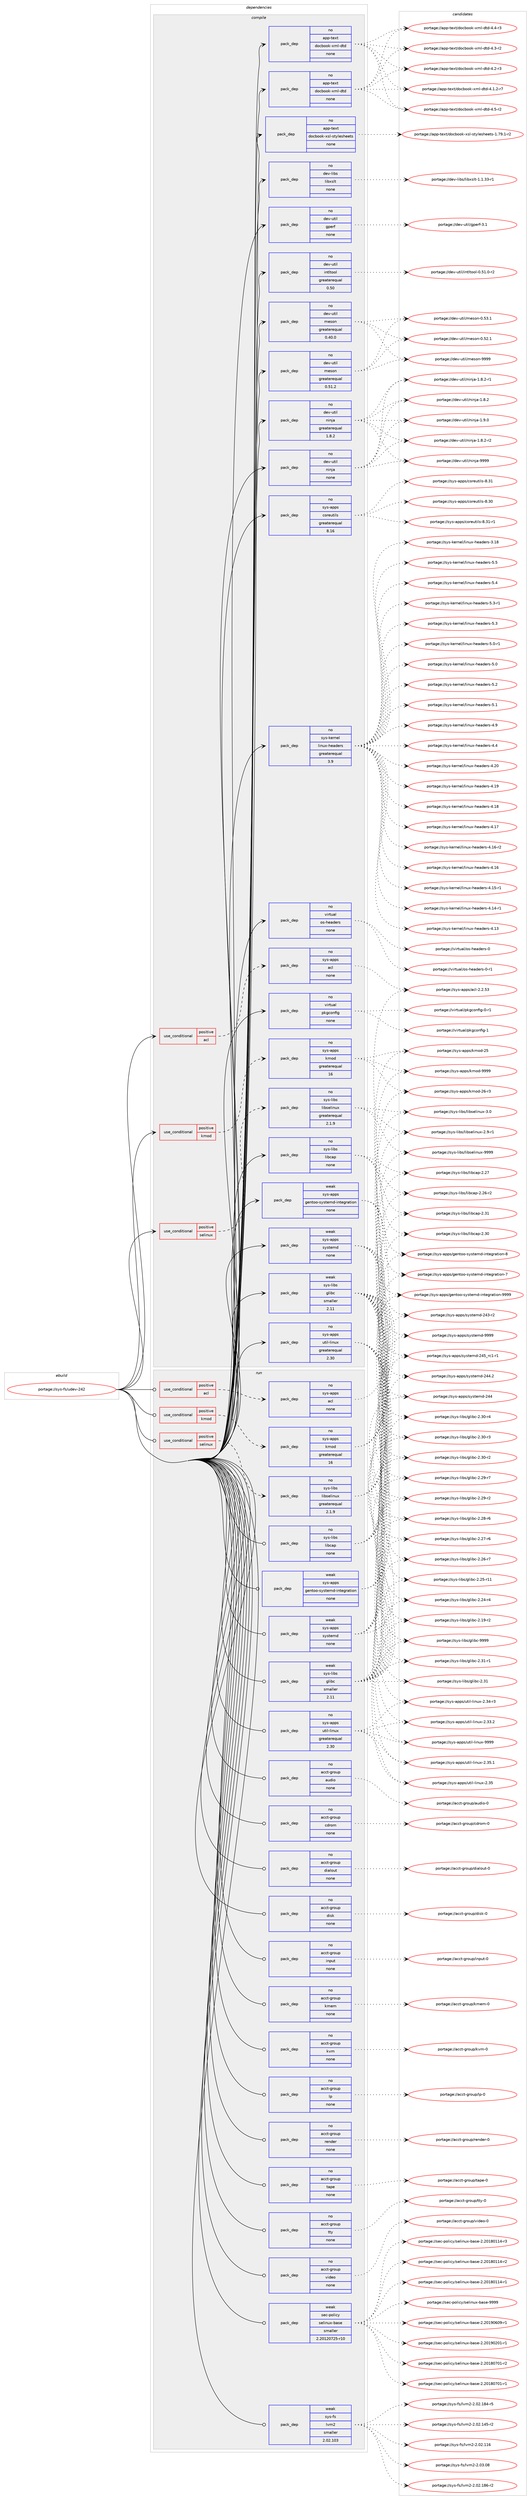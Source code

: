 digraph prolog {

# *************
# Graph options
# *************

newrank=true;
concentrate=true;
compound=true;
graph [rankdir=LR,fontname=Helvetica,fontsize=10,ranksep=1.5];#, ranksep=2.5, nodesep=0.2];
edge  [arrowhead=vee];
node  [fontname=Helvetica,fontsize=10];

# **********
# The ebuild
# **********

subgraph cluster_leftcol {
color=gray;
rank=same;
label=<<i>ebuild</i>>;
id [label="portage://sys-fs/udev-242", color=red, width=4, href="../sys-fs/udev-242.svg"];
}

# ****************
# The dependencies
# ****************

subgraph cluster_midcol {
color=gray;
label=<<i>dependencies</i>>;
subgraph cluster_compile {
fillcolor="#eeeeee";
style=filled;
label=<<i>compile</i>>;
subgraph cond8961 {
dependency46351 [label=<<TABLE BORDER="0" CELLBORDER="1" CELLSPACING="0" CELLPADDING="4"><TR><TD ROWSPAN="3" CELLPADDING="10">use_conditional</TD></TR><TR><TD>positive</TD></TR><TR><TD>acl</TD></TR></TABLE>>, shape=none, color=red];
subgraph pack36367 {
dependency46352 [label=<<TABLE BORDER="0" CELLBORDER="1" CELLSPACING="0" CELLPADDING="4" WIDTH="220"><TR><TD ROWSPAN="6" CELLPADDING="30">pack_dep</TD></TR><TR><TD WIDTH="110">no</TD></TR><TR><TD>sys-apps</TD></TR><TR><TD>acl</TD></TR><TR><TD>none</TD></TR><TR><TD></TD></TR></TABLE>>, shape=none, color=blue];
}
dependency46351:e -> dependency46352:w [weight=20,style="dashed",arrowhead="vee"];
}
id:e -> dependency46351:w [weight=20,style="solid",arrowhead="vee"];
subgraph cond8962 {
dependency46353 [label=<<TABLE BORDER="0" CELLBORDER="1" CELLSPACING="0" CELLPADDING="4"><TR><TD ROWSPAN="3" CELLPADDING="10">use_conditional</TD></TR><TR><TD>positive</TD></TR><TR><TD>kmod</TD></TR></TABLE>>, shape=none, color=red];
subgraph pack36368 {
dependency46354 [label=<<TABLE BORDER="0" CELLBORDER="1" CELLSPACING="0" CELLPADDING="4" WIDTH="220"><TR><TD ROWSPAN="6" CELLPADDING="30">pack_dep</TD></TR><TR><TD WIDTH="110">no</TD></TR><TR><TD>sys-apps</TD></TR><TR><TD>kmod</TD></TR><TR><TD>greaterequal</TD></TR><TR><TD>16</TD></TR></TABLE>>, shape=none, color=blue];
}
dependency46353:e -> dependency46354:w [weight=20,style="dashed",arrowhead="vee"];
}
id:e -> dependency46353:w [weight=20,style="solid",arrowhead="vee"];
subgraph cond8963 {
dependency46355 [label=<<TABLE BORDER="0" CELLBORDER="1" CELLSPACING="0" CELLPADDING="4"><TR><TD ROWSPAN="3" CELLPADDING="10">use_conditional</TD></TR><TR><TD>positive</TD></TR><TR><TD>selinux</TD></TR></TABLE>>, shape=none, color=red];
subgraph pack36369 {
dependency46356 [label=<<TABLE BORDER="0" CELLBORDER="1" CELLSPACING="0" CELLPADDING="4" WIDTH="220"><TR><TD ROWSPAN="6" CELLPADDING="30">pack_dep</TD></TR><TR><TD WIDTH="110">no</TD></TR><TR><TD>sys-libs</TD></TR><TR><TD>libselinux</TD></TR><TR><TD>greaterequal</TD></TR><TR><TD>2.1.9</TD></TR></TABLE>>, shape=none, color=blue];
}
dependency46355:e -> dependency46356:w [weight=20,style="dashed",arrowhead="vee"];
}
id:e -> dependency46355:w [weight=20,style="solid",arrowhead="vee"];
subgraph pack36370 {
dependency46357 [label=<<TABLE BORDER="0" CELLBORDER="1" CELLSPACING="0" CELLPADDING="4" WIDTH="220"><TR><TD ROWSPAN="6" CELLPADDING="30">pack_dep</TD></TR><TR><TD WIDTH="110">no</TD></TR><TR><TD>app-text</TD></TR><TR><TD>docbook-xml-dtd</TD></TR><TR><TD>none</TD></TR><TR><TD></TD></TR></TABLE>>, shape=none, color=blue];
}
id:e -> dependency46357:w [weight=20,style="solid",arrowhead="vee"];
subgraph pack36371 {
dependency46358 [label=<<TABLE BORDER="0" CELLBORDER="1" CELLSPACING="0" CELLPADDING="4" WIDTH="220"><TR><TD ROWSPAN="6" CELLPADDING="30">pack_dep</TD></TR><TR><TD WIDTH="110">no</TD></TR><TR><TD>app-text</TD></TR><TR><TD>docbook-xml-dtd</TD></TR><TR><TD>none</TD></TR><TR><TD></TD></TR></TABLE>>, shape=none, color=blue];
}
id:e -> dependency46358:w [weight=20,style="solid",arrowhead="vee"];
subgraph pack36372 {
dependency46359 [label=<<TABLE BORDER="0" CELLBORDER="1" CELLSPACING="0" CELLPADDING="4" WIDTH="220"><TR><TD ROWSPAN="6" CELLPADDING="30">pack_dep</TD></TR><TR><TD WIDTH="110">no</TD></TR><TR><TD>app-text</TD></TR><TR><TD>docbook-xsl-stylesheets</TD></TR><TR><TD>none</TD></TR><TR><TD></TD></TR></TABLE>>, shape=none, color=blue];
}
id:e -> dependency46359:w [weight=20,style="solid",arrowhead="vee"];
subgraph pack36373 {
dependency46360 [label=<<TABLE BORDER="0" CELLBORDER="1" CELLSPACING="0" CELLPADDING="4" WIDTH="220"><TR><TD ROWSPAN="6" CELLPADDING="30">pack_dep</TD></TR><TR><TD WIDTH="110">no</TD></TR><TR><TD>dev-libs</TD></TR><TR><TD>libxslt</TD></TR><TR><TD>none</TD></TR><TR><TD></TD></TR></TABLE>>, shape=none, color=blue];
}
id:e -> dependency46360:w [weight=20,style="solid",arrowhead="vee"];
subgraph pack36374 {
dependency46361 [label=<<TABLE BORDER="0" CELLBORDER="1" CELLSPACING="0" CELLPADDING="4" WIDTH="220"><TR><TD ROWSPAN="6" CELLPADDING="30">pack_dep</TD></TR><TR><TD WIDTH="110">no</TD></TR><TR><TD>dev-util</TD></TR><TR><TD>gperf</TD></TR><TR><TD>none</TD></TR><TR><TD></TD></TR></TABLE>>, shape=none, color=blue];
}
id:e -> dependency46361:w [weight=20,style="solid",arrowhead="vee"];
subgraph pack36375 {
dependency46362 [label=<<TABLE BORDER="0" CELLBORDER="1" CELLSPACING="0" CELLPADDING="4" WIDTH="220"><TR><TD ROWSPAN="6" CELLPADDING="30">pack_dep</TD></TR><TR><TD WIDTH="110">no</TD></TR><TR><TD>dev-util</TD></TR><TR><TD>intltool</TD></TR><TR><TD>greaterequal</TD></TR><TR><TD>0.50</TD></TR></TABLE>>, shape=none, color=blue];
}
id:e -> dependency46362:w [weight=20,style="solid",arrowhead="vee"];
subgraph pack36376 {
dependency46363 [label=<<TABLE BORDER="0" CELLBORDER="1" CELLSPACING="0" CELLPADDING="4" WIDTH="220"><TR><TD ROWSPAN="6" CELLPADDING="30">pack_dep</TD></TR><TR><TD WIDTH="110">no</TD></TR><TR><TD>dev-util</TD></TR><TR><TD>meson</TD></TR><TR><TD>greaterequal</TD></TR><TR><TD>0.40.0</TD></TR></TABLE>>, shape=none, color=blue];
}
id:e -> dependency46363:w [weight=20,style="solid",arrowhead="vee"];
subgraph pack36377 {
dependency46364 [label=<<TABLE BORDER="0" CELLBORDER="1" CELLSPACING="0" CELLPADDING="4" WIDTH="220"><TR><TD ROWSPAN="6" CELLPADDING="30">pack_dep</TD></TR><TR><TD WIDTH="110">no</TD></TR><TR><TD>dev-util</TD></TR><TR><TD>meson</TD></TR><TR><TD>greaterequal</TD></TR><TR><TD>0.51.2</TD></TR></TABLE>>, shape=none, color=blue];
}
id:e -> dependency46364:w [weight=20,style="solid",arrowhead="vee"];
subgraph pack36378 {
dependency46365 [label=<<TABLE BORDER="0" CELLBORDER="1" CELLSPACING="0" CELLPADDING="4" WIDTH="220"><TR><TD ROWSPAN="6" CELLPADDING="30">pack_dep</TD></TR><TR><TD WIDTH="110">no</TD></TR><TR><TD>dev-util</TD></TR><TR><TD>ninja</TD></TR><TR><TD>greaterequal</TD></TR><TR><TD>1.8.2</TD></TR></TABLE>>, shape=none, color=blue];
}
id:e -> dependency46365:w [weight=20,style="solid",arrowhead="vee"];
subgraph pack36379 {
dependency46366 [label=<<TABLE BORDER="0" CELLBORDER="1" CELLSPACING="0" CELLPADDING="4" WIDTH="220"><TR><TD ROWSPAN="6" CELLPADDING="30">pack_dep</TD></TR><TR><TD WIDTH="110">no</TD></TR><TR><TD>dev-util</TD></TR><TR><TD>ninja</TD></TR><TR><TD>none</TD></TR><TR><TD></TD></TR></TABLE>>, shape=none, color=blue];
}
id:e -> dependency46366:w [weight=20,style="solid",arrowhead="vee"];
subgraph pack36380 {
dependency46367 [label=<<TABLE BORDER="0" CELLBORDER="1" CELLSPACING="0" CELLPADDING="4" WIDTH="220"><TR><TD ROWSPAN="6" CELLPADDING="30">pack_dep</TD></TR><TR><TD WIDTH="110">no</TD></TR><TR><TD>sys-apps</TD></TR><TR><TD>coreutils</TD></TR><TR><TD>greaterequal</TD></TR><TR><TD>8.16</TD></TR></TABLE>>, shape=none, color=blue];
}
id:e -> dependency46367:w [weight=20,style="solid",arrowhead="vee"];
subgraph pack36381 {
dependency46368 [label=<<TABLE BORDER="0" CELLBORDER="1" CELLSPACING="0" CELLPADDING="4" WIDTH="220"><TR><TD ROWSPAN="6" CELLPADDING="30">pack_dep</TD></TR><TR><TD WIDTH="110">no</TD></TR><TR><TD>sys-apps</TD></TR><TR><TD>util-linux</TD></TR><TR><TD>greaterequal</TD></TR><TR><TD>2.30</TD></TR></TABLE>>, shape=none, color=blue];
}
id:e -> dependency46368:w [weight=20,style="solid",arrowhead="vee"];
subgraph pack36382 {
dependency46369 [label=<<TABLE BORDER="0" CELLBORDER="1" CELLSPACING="0" CELLPADDING="4" WIDTH="220"><TR><TD ROWSPAN="6" CELLPADDING="30">pack_dep</TD></TR><TR><TD WIDTH="110">no</TD></TR><TR><TD>sys-kernel</TD></TR><TR><TD>linux-headers</TD></TR><TR><TD>greaterequal</TD></TR><TR><TD>3.9</TD></TR></TABLE>>, shape=none, color=blue];
}
id:e -> dependency46369:w [weight=20,style="solid",arrowhead="vee"];
subgraph pack36383 {
dependency46370 [label=<<TABLE BORDER="0" CELLBORDER="1" CELLSPACING="0" CELLPADDING="4" WIDTH="220"><TR><TD ROWSPAN="6" CELLPADDING="30">pack_dep</TD></TR><TR><TD WIDTH="110">no</TD></TR><TR><TD>sys-libs</TD></TR><TR><TD>libcap</TD></TR><TR><TD>none</TD></TR><TR><TD></TD></TR></TABLE>>, shape=none, color=blue];
}
id:e -> dependency46370:w [weight=20,style="solid",arrowhead="vee"];
subgraph pack36384 {
dependency46371 [label=<<TABLE BORDER="0" CELLBORDER="1" CELLSPACING="0" CELLPADDING="4" WIDTH="220"><TR><TD ROWSPAN="6" CELLPADDING="30">pack_dep</TD></TR><TR><TD WIDTH="110">no</TD></TR><TR><TD>virtual</TD></TR><TR><TD>os-headers</TD></TR><TR><TD>none</TD></TR><TR><TD></TD></TR></TABLE>>, shape=none, color=blue];
}
id:e -> dependency46371:w [weight=20,style="solid",arrowhead="vee"];
subgraph pack36385 {
dependency46372 [label=<<TABLE BORDER="0" CELLBORDER="1" CELLSPACING="0" CELLPADDING="4" WIDTH="220"><TR><TD ROWSPAN="6" CELLPADDING="30">pack_dep</TD></TR><TR><TD WIDTH="110">no</TD></TR><TR><TD>virtual</TD></TR><TR><TD>pkgconfig</TD></TR><TR><TD>none</TD></TR><TR><TD></TD></TR></TABLE>>, shape=none, color=blue];
}
id:e -> dependency46372:w [weight=20,style="solid",arrowhead="vee"];
subgraph pack36386 {
dependency46373 [label=<<TABLE BORDER="0" CELLBORDER="1" CELLSPACING="0" CELLPADDING="4" WIDTH="220"><TR><TD ROWSPAN="6" CELLPADDING="30">pack_dep</TD></TR><TR><TD WIDTH="110">weak</TD></TR><TR><TD>sys-apps</TD></TR><TR><TD>gentoo-systemd-integration</TD></TR><TR><TD>none</TD></TR><TR><TD></TD></TR></TABLE>>, shape=none, color=blue];
}
id:e -> dependency46373:w [weight=20,style="solid",arrowhead="vee"];
subgraph pack36387 {
dependency46374 [label=<<TABLE BORDER="0" CELLBORDER="1" CELLSPACING="0" CELLPADDING="4" WIDTH="220"><TR><TD ROWSPAN="6" CELLPADDING="30">pack_dep</TD></TR><TR><TD WIDTH="110">weak</TD></TR><TR><TD>sys-apps</TD></TR><TR><TD>systemd</TD></TR><TR><TD>none</TD></TR><TR><TD></TD></TR></TABLE>>, shape=none, color=blue];
}
id:e -> dependency46374:w [weight=20,style="solid",arrowhead="vee"];
subgraph pack36388 {
dependency46375 [label=<<TABLE BORDER="0" CELLBORDER="1" CELLSPACING="0" CELLPADDING="4" WIDTH="220"><TR><TD ROWSPAN="6" CELLPADDING="30">pack_dep</TD></TR><TR><TD WIDTH="110">weak</TD></TR><TR><TD>sys-libs</TD></TR><TR><TD>glibc</TD></TR><TR><TD>smaller</TD></TR><TR><TD>2.11</TD></TR></TABLE>>, shape=none, color=blue];
}
id:e -> dependency46375:w [weight=20,style="solid",arrowhead="vee"];
}
subgraph cluster_compileandrun {
fillcolor="#eeeeee";
style=filled;
label=<<i>compile and run</i>>;
}
subgraph cluster_run {
fillcolor="#eeeeee";
style=filled;
label=<<i>run</i>>;
subgraph cond8964 {
dependency46376 [label=<<TABLE BORDER="0" CELLBORDER="1" CELLSPACING="0" CELLPADDING="4"><TR><TD ROWSPAN="3" CELLPADDING="10">use_conditional</TD></TR><TR><TD>positive</TD></TR><TR><TD>acl</TD></TR></TABLE>>, shape=none, color=red];
subgraph pack36389 {
dependency46377 [label=<<TABLE BORDER="0" CELLBORDER="1" CELLSPACING="0" CELLPADDING="4" WIDTH="220"><TR><TD ROWSPAN="6" CELLPADDING="30">pack_dep</TD></TR><TR><TD WIDTH="110">no</TD></TR><TR><TD>sys-apps</TD></TR><TR><TD>acl</TD></TR><TR><TD>none</TD></TR><TR><TD></TD></TR></TABLE>>, shape=none, color=blue];
}
dependency46376:e -> dependency46377:w [weight=20,style="dashed",arrowhead="vee"];
}
id:e -> dependency46376:w [weight=20,style="solid",arrowhead="odot"];
subgraph cond8965 {
dependency46378 [label=<<TABLE BORDER="0" CELLBORDER="1" CELLSPACING="0" CELLPADDING="4"><TR><TD ROWSPAN="3" CELLPADDING="10">use_conditional</TD></TR><TR><TD>positive</TD></TR><TR><TD>kmod</TD></TR></TABLE>>, shape=none, color=red];
subgraph pack36390 {
dependency46379 [label=<<TABLE BORDER="0" CELLBORDER="1" CELLSPACING="0" CELLPADDING="4" WIDTH="220"><TR><TD ROWSPAN="6" CELLPADDING="30">pack_dep</TD></TR><TR><TD WIDTH="110">no</TD></TR><TR><TD>sys-apps</TD></TR><TR><TD>kmod</TD></TR><TR><TD>greaterequal</TD></TR><TR><TD>16</TD></TR></TABLE>>, shape=none, color=blue];
}
dependency46378:e -> dependency46379:w [weight=20,style="dashed",arrowhead="vee"];
}
id:e -> dependency46378:w [weight=20,style="solid",arrowhead="odot"];
subgraph cond8966 {
dependency46380 [label=<<TABLE BORDER="0" CELLBORDER="1" CELLSPACING="0" CELLPADDING="4"><TR><TD ROWSPAN="3" CELLPADDING="10">use_conditional</TD></TR><TR><TD>positive</TD></TR><TR><TD>selinux</TD></TR></TABLE>>, shape=none, color=red];
subgraph pack36391 {
dependency46381 [label=<<TABLE BORDER="0" CELLBORDER="1" CELLSPACING="0" CELLPADDING="4" WIDTH="220"><TR><TD ROWSPAN="6" CELLPADDING="30">pack_dep</TD></TR><TR><TD WIDTH="110">no</TD></TR><TR><TD>sys-libs</TD></TR><TR><TD>libselinux</TD></TR><TR><TD>greaterequal</TD></TR><TR><TD>2.1.9</TD></TR></TABLE>>, shape=none, color=blue];
}
dependency46380:e -> dependency46381:w [weight=20,style="dashed",arrowhead="vee"];
}
id:e -> dependency46380:w [weight=20,style="solid",arrowhead="odot"];
subgraph pack36392 {
dependency46382 [label=<<TABLE BORDER="0" CELLBORDER="1" CELLSPACING="0" CELLPADDING="4" WIDTH="220"><TR><TD ROWSPAN="6" CELLPADDING="30">pack_dep</TD></TR><TR><TD WIDTH="110">no</TD></TR><TR><TD>acct-group</TD></TR><TR><TD>audio</TD></TR><TR><TD>none</TD></TR><TR><TD></TD></TR></TABLE>>, shape=none, color=blue];
}
id:e -> dependency46382:w [weight=20,style="solid",arrowhead="odot"];
subgraph pack36393 {
dependency46383 [label=<<TABLE BORDER="0" CELLBORDER="1" CELLSPACING="0" CELLPADDING="4" WIDTH="220"><TR><TD ROWSPAN="6" CELLPADDING="30">pack_dep</TD></TR><TR><TD WIDTH="110">no</TD></TR><TR><TD>acct-group</TD></TR><TR><TD>cdrom</TD></TR><TR><TD>none</TD></TR><TR><TD></TD></TR></TABLE>>, shape=none, color=blue];
}
id:e -> dependency46383:w [weight=20,style="solid",arrowhead="odot"];
subgraph pack36394 {
dependency46384 [label=<<TABLE BORDER="0" CELLBORDER="1" CELLSPACING="0" CELLPADDING="4" WIDTH="220"><TR><TD ROWSPAN="6" CELLPADDING="30">pack_dep</TD></TR><TR><TD WIDTH="110">no</TD></TR><TR><TD>acct-group</TD></TR><TR><TD>dialout</TD></TR><TR><TD>none</TD></TR><TR><TD></TD></TR></TABLE>>, shape=none, color=blue];
}
id:e -> dependency46384:w [weight=20,style="solid",arrowhead="odot"];
subgraph pack36395 {
dependency46385 [label=<<TABLE BORDER="0" CELLBORDER="1" CELLSPACING="0" CELLPADDING="4" WIDTH="220"><TR><TD ROWSPAN="6" CELLPADDING="30">pack_dep</TD></TR><TR><TD WIDTH="110">no</TD></TR><TR><TD>acct-group</TD></TR><TR><TD>disk</TD></TR><TR><TD>none</TD></TR><TR><TD></TD></TR></TABLE>>, shape=none, color=blue];
}
id:e -> dependency46385:w [weight=20,style="solid",arrowhead="odot"];
subgraph pack36396 {
dependency46386 [label=<<TABLE BORDER="0" CELLBORDER="1" CELLSPACING="0" CELLPADDING="4" WIDTH="220"><TR><TD ROWSPAN="6" CELLPADDING="30">pack_dep</TD></TR><TR><TD WIDTH="110">no</TD></TR><TR><TD>acct-group</TD></TR><TR><TD>input</TD></TR><TR><TD>none</TD></TR><TR><TD></TD></TR></TABLE>>, shape=none, color=blue];
}
id:e -> dependency46386:w [weight=20,style="solid",arrowhead="odot"];
subgraph pack36397 {
dependency46387 [label=<<TABLE BORDER="0" CELLBORDER="1" CELLSPACING="0" CELLPADDING="4" WIDTH="220"><TR><TD ROWSPAN="6" CELLPADDING="30">pack_dep</TD></TR><TR><TD WIDTH="110">no</TD></TR><TR><TD>acct-group</TD></TR><TR><TD>kmem</TD></TR><TR><TD>none</TD></TR><TR><TD></TD></TR></TABLE>>, shape=none, color=blue];
}
id:e -> dependency46387:w [weight=20,style="solid",arrowhead="odot"];
subgraph pack36398 {
dependency46388 [label=<<TABLE BORDER="0" CELLBORDER="1" CELLSPACING="0" CELLPADDING="4" WIDTH="220"><TR><TD ROWSPAN="6" CELLPADDING="30">pack_dep</TD></TR><TR><TD WIDTH="110">no</TD></TR><TR><TD>acct-group</TD></TR><TR><TD>kvm</TD></TR><TR><TD>none</TD></TR><TR><TD></TD></TR></TABLE>>, shape=none, color=blue];
}
id:e -> dependency46388:w [weight=20,style="solid",arrowhead="odot"];
subgraph pack36399 {
dependency46389 [label=<<TABLE BORDER="0" CELLBORDER="1" CELLSPACING="0" CELLPADDING="4" WIDTH="220"><TR><TD ROWSPAN="6" CELLPADDING="30">pack_dep</TD></TR><TR><TD WIDTH="110">no</TD></TR><TR><TD>acct-group</TD></TR><TR><TD>lp</TD></TR><TR><TD>none</TD></TR><TR><TD></TD></TR></TABLE>>, shape=none, color=blue];
}
id:e -> dependency46389:w [weight=20,style="solid",arrowhead="odot"];
subgraph pack36400 {
dependency46390 [label=<<TABLE BORDER="0" CELLBORDER="1" CELLSPACING="0" CELLPADDING="4" WIDTH="220"><TR><TD ROWSPAN="6" CELLPADDING="30">pack_dep</TD></TR><TR><TD WIDTH="110">no</TD></TR><TR><TD>acct-group</TD></TR><TR><TD>render</TD></TR><TR><TD>none</TD></TR><TR><TD></TD></TR></TABLE>>, shape=none, color=blue];
}
id:e -> dependency46390:w [weight=20,style="solid",arrowhead="odot"];
subgraph pack36401 {
dependency46391 [label=<<TABLE BORDER="0" CELLBORDER="1" CELLSPACING="0" CELLPADDING="4" WIDTH="220"><TR><TD ROWSPAN="6" CELLPADDING="30">pack_dep</TD></TR><TR><TD WIDTH="110">no</TD></TR><TR><TD>acct-group</TD></TR><TR><TD>tape</TD></TR><TR><TD>none</TD></TR><TR><TD></TD></TR></TABLE>>, shape=none, color=blue];
}
id:e -> dependency46391:w [weight=20,style="solid",arrowhead="odot"];
subgraph pack36402 {
dependency46392 [label=<<TABLE BORDER="0" CELLBORDER="1" CELLSPACING="0" CELLPADDING="4" WIDTH="220"><TR><TD ROWSPAN="6" CELLPADDING="30">pack_dep</TD></TR><TR><TD WIDTH="110">no</TD></TR><TR><TD>acct-group</TD></TR><TR><TD>tty</TD></TR><TR><TD>none</TD></TR><TR><TD></TD></TR></TABLE>>, shape=none, color=blue];
}
id:e -> dependency46392:w [weight=20,style="solid",arrowhead="odot"];
subgraph pack36403 {
dependency46393 [label=<<TABLE BORDER="0" CELLBORDER="1" CELLSPACING="0" CELLPADDING="4" WIDTH="220"><TR><TD ROWSPAN="6" CELLPADDING="30">pack_dep</TD></TR><TR><TD WIDTH="110">no</TD></TR><TR><TD>acct-group</TD></TR><TR><TD>video</TD></TR><TR><TD>none</TD></TR><TR><TD></TD></TR></TABLE>>, shape=none, color=blue];
}
id:e -> dependency46393:w [weight=20,style="solid",arrowhead="odot"];
subgraph pack36404 {
dependency46394 [label=<<TABLE BORDER="0" CELLBORDER="1" CELLSPACING="0" CELLPADDING="4" WIDTH="220"><TR><TD ROWSPAN="6" CELLPADDING="30">pack_dep</TD></TR><TR><TD WIDTH="110">no</TD></TR><TR><TD>sys-apps</TD></TR><TR><TD>util-linux</TD></TR><TR><TD>greaterequal</TD></TR><TR><TD>2.30</TD></TR></TABLE>>, shape=none, color=blue];
}
id:e -> dependency46394:w [weight=20,style="solid",arrowhead="odot"];
subgraph pack36405 {
dependency46395 [label=<<TABLE BORDER="0" CELLBORDER="1" CELLSPACING="0" CELLPADDING="4" WIDTH="220"><TR><TD ROWSPAN="6" CELLPADDING="30">pack_dep</TD></TR><TR><TD WIDTH="110">no</TD></TR><TR><TD>sys-libs</TD></TR><TR><TD>libcap</TD></TR><TR><TD>none</TD></TR><TR><TD></TD></TR></TABLE>>, shape=none, color=blue];
}
id:e -> dependency46395:w [weight=20,style="solid",arrowhead="odot"];
subgraph pack36406 {
dependency46396 [label=<<TABLE BORDER="0" CELLBORDER="1" CELLSPACING="0" CELLPADDING="4" WIDTH="220"><TR><TD ROWSPAN="6" CELLPADDING="30">pack_dep</TD></TR><TR><TD WIDTH="110">weak</TD></TR><TR><TD>sec-policy</TD></TR><TR><TD>selinux-base</TD></TR><TR><TD>smaller</TD></TR><TR><TD>2.20120725-r10</TD></TR></TABLE>>, shape=none, color=blue];
}
id:e -> dependency46396:w [weight=20,style="solid",arrowhead="odot"];
subgraph pack36407 {
dependency46397 [label=<<TABLE BORDER="0" CELLBORDER="1" CELLSPACING="0" CELLPADDING="4" WIDTH="220"><TR><TD ROWSPAN="6" CELLPADDING="30">pack_dep</TD></TR><TR><TD WIDTH="110">weak</TD></TR><TR><TD>sys-apps</TD></TR><TR><TD>gentoo-systemd-integration</TD></TR><TR><TD>none</TD></TR><TR><TD></TD></TR></TABLE>>, shape=none, color=blue];
}
id:e -> dependency46397:w [weight=20,style="solid",arrowhead="odot"];
subgraph pack36408 {
dependency46398 [label=<<TABLE BORDER="0" CELLBORDER="1" CELLSPACING="0" CELLPADDING="4" WIDTH="220"><TR><TD ROWSPAN="6" CELLPADDING="30">pack_dep</TD></TR><TR><TD WIDTH="110">weak</TD></TR><TR><TD>sys-apps</TD></TR><TR><TD>systemd</TD></TR><TR><TD>none</TD></TR><TR><TD></TD></TR></TABLE>>, shape=none, color=blue];
}
id:e -> dependency46398:w [weight=20,style="solid",arrowhead="odot"];
subgraph pack36409 {
dependency46399 [label=<<TABLE BORDER="0" CELLBORDER="1" CELLSPACING="0" CELLPADDING="4" WIDTH="220"><TR><TD ROWSPAN="6" CELLPADDING="30">pack_dep</TD></TR><TR><TD WIDTH="110">weak</TD></TR><TR><TD>sys-fs</TD></TR><TR><TD>lvm2</TD></TR><TR><TD>smaller</TD></TR><TR><TD>2.02.103</TD></TR></TABLE>>, shape=none, color=blue];
}
id:e -> dependency46399:w [weight=20,style="solid",arrowhead="odot"];
subgraph pack36410 {
dependency46400 [label=<<TABLE BORDER="0" CELLBORDER="1" CELLSPACING="0" CELLPADDING="4" WIDTH="220"><TR><TD ROWSPAN="6" CELLPADDING="30">pack_dep</TD></TR><TR><TD WIDTH="110">weak</TD></TR><TR><TD>sys-libs</TD></TR><TR><TD>glibc</TD></TR><TR><TD>smaller</TD></TR><TR><TD>2.11</TD></TR></TABLE>>, shape=none, color=blue];
}
id:e -> dependency46400:w [weight=20,style="solid",arrowhead="odot"];
}
}

# **************
# The candidates
# **************

subgraph cluster_choices {
rank=same;
color=gray;
label=<<i>candidates</i>>;

subgraph choice36367 {
color=black;
nodesep=1;
choice115121115459711211211547979910845504650465351 [label="portage://sys-apps/acl-2.2.53", color=red, width=4,href="../sys-apps/acl-2.2.53.svg"];
dependency46352:e -> choice115121115459711211211547979910845504650465351:w [style=dotted,weight="100"];
}
subgraph choice36368 {
color=black;
nodesep=1;
choice1151211154597112112115471071091111004557575757 [label="portage://sys-apps/kmod-9999", color=red, width=4,href="../sys-apps/kmod-9999.svg"];
choice1151211154597112112115471071091111004550544511451 [label="portage://sys-apps/kmod-26-r3", color=red, width=4,href="../sys-apps/kmod-26-r3.svg"];
choice115121115459711211211547107109111100455053 [label="portage://sys-apps/kmod-25", color=red, width=4,href="../sys-apps/kmod-25.svg"];
dependency46354:e -> choice1151211154597112112115471071091111004557575757:w [style=dotted,weight="100"];
dependency46354:e -> choice1151211154597112112115471071091111004550544511451:w [style=dotted,weight="100"];
dependency46354:e -> choice115121115459711211211547107109111100455053:w [style=dotted,weight="100"];
}
subgraph choice36369 {
color=black;
nodesep=1;
choice115121115451081059811547108105981151011081051101171204557575757 [label="portage://sys-libs/libselinux-9999", color=red, width=4,href="../sys-libs/libselinux-9999.svg"];
choice1151211154510810598115471081059811510110810511011712045514648 [label="portage://sys-libs/libselinux-3.0", color=red, width=4,href="../sys-libs/libselinux-3.0.svg"];
choice11512111545108105981154710810598115101108105110117120455046574511449 [label="portage://sys-libs/libselinux-2.9-r1", color=red, width=4,href="../sys-libs/libselinux-2.9-r1.svg"];
dependency46356:e -> choice115121115451081059811547108105981151011081051101171204557575757:w [style=dotted,weight="100"];
dependency46356:e -> choice1151211154510810598115471081059811510110810511011712045514648:w [style=dotted,weight="100"];
dependency46356:e -> choice11512111545108105981154710810598115101108105110117120455046574511449:w [style=dotted,weight="100"];
}
subgraph choice36370 {
color=black;
nodesep=1;
choice97112112451161011201164710011199981111111074512010910845100116100455246534511450 [label="portage://app-text/docbook-xml-dtd-4.5-r2", color=red, width=4,href="../app-text/docbook-xml-dtd-4.5-r2.svg"];
choice97112112451161011201164710011199981111111074512010910845100116100455246524511451 [label="portage://app-text/docbook-xml-dtd-4.4-r3", color=red, width=4,href="../app-text/docbook-xml-dtd-4.4-r3.svg"];
choice97112112451161011201164710011199981111111074512010910845100116100455246514511450 [label="portage://app-text/docbook-xml-dtd-4.3-r2", color=red, width=4,href="../app-text/docbook-xml-dtd-4.3-r2.svg"];
choice97112112451161011201164710011199981111111074512010910845100116100455246504511451 [label="portage://app-text/docbook-xml-dtd-4.2-r3", color=red, width=4,href="../app-text/docbook-xml-dtd-4.2-r3.svg"];
choice971121124511610112011647100111999811111110745120109108451001161004552464946504511455 [label="portage://app-text/docbook-xml-dtd-4.1.2-r7", color=red, width=4,href="../app-text/docbook-xml-dtd-4.1.2-r7.svg"];
dependency46357:e -> choice97112112451161011201164710011199981111111074512010910845100116100455246534511450:w [style=dotted,weight="100"];
dependency46357:e -> choice97112112451161011201164710011199981111111074512010910845100116100455246524511451:w [style=dotted,weight="100"];
dependency46357:e -> choice97112112451161011201164710011199981111111074512010910845100116100455246514511450:w [style=dotted,weight="100"];
dependency46357:e -> choice97112112451161011201164710011199981111111074512010910845100116100455246504511451:w [style=dotted,weight="100"];
dependency46357:e -> choice971121124511610112011647100111999811111110745120109108451001161004552464946504511455:w [style=dotted,weight="100"];
}
subgraph choice36371 {
color=black;
nodesep=1;
choice97112112451161011201164710011199981111111074512010910845100116100455246534511450 [label="portage://app-text/docbook-xml-dtd-4.5-r2", color=red, width=4,href="../app-text/docbook-xml-dtd-4.5-r2.svg"];
choice97112112451161011201164710011199981111111074512010910845100116100455246524511451 [label="portage://app-text/docbook-xml-dtd-4.4-r3", color=red, width=4,href="../app-text/docbook-xml-dtd-4.4-r3.svg"];
choice97112112451161011201164710011199981111111074512010910845100116100455246514511450 [label="portage://app-text/docbook-xml-dtd-4.3-r2", color=red, width=4,href="../app-text/docbook-xml-dtd-4.3-r2.svg"];
choice97112112451161011201164710011199981111111074512010910845100116100455246504511451 [label="portage://app-text/docbook-xml-dtd-4.2-r3", color=red, width=4,href="../app-text/docbook-xml-dtd-4.2-r3.svg"];
choice971121124511610112011647100111999811111110745120109108451001161004552464946504511455 [label="portage://app-text/docbook-xml-dtd-4.1.2-r7", color=red, width=4,href="../app-text/docbook-xml-dtd-4.1.2-r7.svg"];
dependency46358:e -> choice97112112451161011201164710011199981111111074512010910845100116100455246534511450:w [style=dotted,weight="100"];
dependency46358:e -> choice97112112451161011201164710011199981111111074512010910845100116100455246524511451:w [style=dotted,weight="100"];
dependency46358:e -> choice97112112451161011201164710011199981111111074512010910845100116100455246514511450:w [style=dotted,weight="100"];
dependency46358:e -> choice97112112451161011201164710011199981111111074512010910845100116100455246504511451:w [style=dotted,weight="100"];
dependency46358:e -> choice971121124511610112011647100111999811111110745120109108451001161004552464946504511455:w [style=dotted,weight="100"];
}
subgraph choice36372 {
color=black;
nodesep=1;
choice97112112451161011201164710011199981111111074512011510845115116121108101115104101101116115454946555746494511450 [label="portage://app-text/docbook-xsl-stylesheets-1.79.1-r2", color=red, width=4,href="../app-text/docbook-xsl-stylesheets-1.79.1-r2.svg"];
dependency46359:e -> choice97112112451161011201164710011199981111111074512011510845115116121108101115104101101116115454946555746494511450:w [style=dotted,weight="100"];
}
subgraph choice36373 {
color=black;
nodesep=1;
choice10010111845108105981154710810598120115108116454946494651514511449 [label="portage://dev-libs/libxslt-1.1.33-r1", color=red, width=4,href="../dev-libs/libxslt-1.1.33-r1.svg"];
dependency46360:e -> choice10010111845108105981154710810598120115108116454946494651514511449:w [style=dotted,weight="100"];
}
subgraph choice36374 {
color=black;
nodesep=1;
choice100101118451171161051084710311210111410245514649 [label="portage://dev-util/gperf-3.1", color=red, width=4,href="../dev-util/gperf-3.1.svg"];
dependency46361:e -> choice100101118451171161051084710311210111410245514649:w [style=dotted,weight="100"];
}
subgraph choice36375 {
color=black;
nodesep=1;
choice1001011184511711610510847105110116108116111111108454846534946484511450 [label="portage://dev-util/intltool-0.51.0-r2", color=red, width=4,href="../dev-util/intltool-0.51.0-r2.svg"];
dependency46362:e -> choice1001011184511711610510847105110116108116111111108454846534946484511450:w [style=dotted,weight="100"];
}
subgraph choice36376 {
color=black;
nodesep=1;
choice10010111845117116105108471091011151111104557575757 [label="portage://dev-util/meson-9999", color=red, width=4,href="../dev-util/meson-9999.svg"];
choice100101118451171161051084710910111511111045484653514649 [label="portage://dev-util/meson-0.53.1", color=red, width=4,href="../dev-util/meson-0.53.1.svg"];
choice100101118451171161051084710910111511111045484653504649 [label="portage://dev-util/meson-0.52.1", color=red, width=4,href="../dev-util/meson-0.52.1.svg"];
dependency46363:e -> choice10010111845117116105108471091011151111104557575757:w [style=dotted,weight="100"];
dependency46363:e -> choice100101118451171161051084710910111511111045484653514649:w [style=dotted,weight="100"];
dependency46363:e -> choice100101118451171161051084710910111511111045484653504649:w [style=dotted,weight="100"];
}
subgraph choice36377 {
color=black;
nodesep=1;
choice10010111845117116105108471091011151111104557575757 [label="portage://dev-util/meson-9999", color=red, width=4,href="../dev-util/meson-9999.svg"];
choice100101118451171161051084710910111511111045484653514649 [label="portage://dev-util/meson-0.53.1", color=red, width=4,href="../dev-util/meson-0.53.1.svg"];
choice100101118451171161051084710910111511111045484653504649 [label="portage://dev-util/meson-0.52.1", color=red, width=4,href="../dev-util/meson-0.52.1.svg"];
dependency46364:e -> choice10010111845117116105108471091011151111104557575757:w [style=dotted,weight="100"];
dependency46364:e -> choice100101118451171161051084710910111511111045484653514649:w [style=dotted,weight="100"];
dependency46364:e -> choice100101118451171161051084710910111511111045484653504649:w [style=dotted,weight="100"];
}
subgraph choice36378 {
color=black;
nodesep=1;
choice1001011184511711610510847110105110106974557575757 [label="portage://dev-util/ninja-9999", color=red, width=4,href="../dev-util/ninja-9999.svg"];
choice100101118451171161051084711010511010697454946574648 [label="portage://dev-util/ninja-1.9.0", color=red, width=4,href="../dev-util/ninja-1.9.0.svg"];
choice1001011184511711610510847110105110106974549465646504511450 [label="portage://dev-util/ninja-1.8.2-r2", color=red, width=4,href="../dev-util/ninja-1.8.2-r2.svg"];
choice1001011184511711610510847110105110106974549465646504511449 [label="portage://dev-util/ninja-1.8.2-r1", color=red, width=4,href="../dev-util/ninja-1.8.2-r1.svg"];
choice100101118451171161051084711010511010697454946564650 [label="portage://dev-util/ninja-1.8.2", color=red, width=4,href="../dev-util/ninja-1.8.2.svg"];
dependency46365:e -> choice1001011184511711610510847110105110106974557575757:w [style=dotted,weight="100"];
dependency46365:e -> choice100101118451171161051084711010511010697454946574648:w [style=dotted,weight="100"];
dependency46365:e -> choice1001011184511711610510847110105110106974549465646504511450:w [style=dotted,weight="100"];
dependency46365:e -> choice1001011184511711610510847110105110106974549465646504511449:w [style=dotted,weight="100"];
dependency46365:e -> choice100101118451171161051084711010511010697454946564650:w [style=dotted,weight="100"];
}
subgraph choice36379 {
color=black;
nodesep=1;
choice1001011184511711610510847110105110106974557575757 [label="portage://dev-util/ninja-9999", color=red, width=4,href="../dev-util/ninja-9999.svg"];
choice100101118451171161051084711010511010697454946574648 [label="portage://dev-util/ninja-1.9.0", color=red, width=4,href="../dev-util/ninja-1.9.0.svg"];
choice1001011184511711610510847110105110106974549465646504511450 [label="portage://dev-util/ninja-1.8.2-r2", color=red, width=4,href="../dev-util/ninja-1.8.2-r2.svg"];
choice1001011184511711610510847110105110106974549465646504511449 [label="portage://dev-util/ninja-1.8.2-r1", color=red, width=4,href="../dev-util/ninja-1.8.2-r1.svg"];
choice100101118451171161051084711010511010697454946564650 [label="portage://dev-util/ninja-1.8.2", color=red, width=4,href="../dev-util/ninja-1.8.2.svg"];
dependency46366:e -> choice1001011184511711610510847110105110106974557575757:w [style=dotted,weight="100"];
dependency46366:e -> choice100101118451171161051084711010511010697454946574648:w [style=dotted,weight="100"];
dependency46366:e -> choice1001011184511711610510847110105110106974549465646504511450:w [style=dotted,weight="100"];
dependency46366:e -> choice1001011184511711610510847110105110106974549465646504511449:w [style=dotted,weight="100"];
dependency46366:e -> choice100101118451171161051084711010511010697454946564650:w [style=dotted,weight="100"];
}
subgraph choice36380 {
color=black;
nodesep=1;
choice1151211154597112112115479911111410111711610510811545564651494511449 [label="portage://sys-apps/coreutils-8.31-r1", color=red, width=4,href="../sys-apps/coreutils-8.31-r1.svg"];
choice115121115459711211211547991111141011171161051081154556465149 [label="portage://sys-apps/coreutils-8.31", color=red, width=4,href="../sys-apps/coreutils-8.31.svg"];
choice115121115459711211211547991111141011171161051081154556465148 [label="portage://sys-apps/coreutils-8.30", color=red, width=4,href="../sys-apps/coreutils-8.30.svg"];
dependency46367:e -> choice1151211154597112112115479911111410111711610510811545564651494511449:w [style=dotted,weight="100"];
dependency46367:e -> choice115121115459711211211547991111141011171161051081154556465149:w [style=dotted,weight="100"];
dependency46367:e -> choice115121115459711211211547991111141011171161051081154556465148:w [style=dotted,weight="100"];
}
subgraph choice36381 {
color=black;
nodesep=1;
choice115121115459711211211547117116105108451081051101171204557575757 [label="portage://sys-apps/util-linux-9999", color=red, width=4,href="../sys-apps/util-linux-9999.svg"];
choice1151211154597112112115471171161051084510810511011712045504651534649 [label="portage://sys-apps/util-linux-2.35.1", color=red, width=4,href="../sys-apps/util-linux-2.35.1.svg"];
choice115121115459711211211547117116105108451081051101171204550465153 [label="portage://sys-apps/util-linux-2.35", color=red, width=4,href="../sys-apps/util-linux-2.35.svg"];
choice1151211154597112112115471171161051084510810511011712045504651524511451 [label="portage://sys-apps/util-linux-2.34-r3", color=red, width=4,href="../sys-apps/util-linux-2.34-r3.svg"];
choice1151211154597112112115471171161051084510810511011712045504651514650 [label="portage://sys-apps/util-linux-2.33.2", color=red, width=4,href="../sys-apps/util-linux-2.33.2.svg"];
dependency46368:e -> choice115121115459711211211547117116105108451081051101171204557575757:w [style=dotted,weight="100"];
dependency46368:e -> choice1151211154597112112115471171161051084510810511011712045504651534649:w [style=dotted,weight="100"];
dependency46368:e -> choice115121115459711211211547117116105108451081051101171204550465153:w [style=dotted,weight="100"];
dependency46368:e -> choice1151211154597112112115471171161051084510810511011712045504651524511451:w [style=dotted,weight="100"];
dependency46368:e -> choice1151211154597112112115471171161051084510810511011712045504651514650:w [style=dotted,weight="100"];
}
subgraph choice36382 {
color=black;
nodesep=1;
choice1151211154510710111411010110847108105110117120451041019710010111411545534653 [label="portage://sys-kernel/linux-headers-5.5", color=red, width=4,href="../sys-kernel/linux-headers-5.5.svg"];
choice1151211154510710111411010110847108105110117120451041019710010111411545534652 [label="portage://sys-kernel/linux-headers-5.4", color=red, width=4,href="../sys-kernel/linux-headers-5.4.svg"];
choice11512111545107101114110101108471081051101171204510410197100101114115455346514511449 [label="portage://sys-kernel/linux-headers-5.3-r1", color=red, width=4,href="../sys-kernel/linux-headers-5.3-r1.svg"];
choice1151211154510710111411010110847108105110117120451041019710010111411545534651 [label="portage://sys-kernel/linux-headers-5.3", color=red, width=4,href="../sys-kernel/linux-headers-5.3.svg"];
choice1151211154510710111411010110847108105110117120451041019710010111411545534650 [label="portage://sys-kernel/linux-headers-5.2", color=red, width=4,href="../sys-kernel/linux-headers-5.2.svg"];
choice1151211154510710111411010110847108105110117120451041019710010111411545534649 [label="portage://sys-kernel/linux-headers-5.1", color=red, width=4,href="../sys-kernel/linux-headers-5.1.svg"];
choice11512111545107101114110101108471081051101171204510410197100101114115455346484511449 [label="portage://sys-kernel/linux-headers-5.0-r1", color=red, width=4,href="../sys-kernel/linux-headers-5.0-r1.svg"];
choice1151211154510710111411010110847108105110117120451041019710010111411545534648 [label="portage://sys-kernel/linux-headers-5.0", color=red, width=4,href="../sys-kernel/linux-headers-5.0.svg"];
choice1151211154510710111411010110847108105110117120451041019710010111411545524657 [label="portage://sys-kernel/linux-headers-4.9", color=red, width=4,href="../sys-kernel/linux-headers-4.9.svg"];
choice1151211154510710111411010110847108105110117120451041019710010111411545524652 [label="portage://sys-kernel/linux-headers-4.4", color=red, width=4,href="../sys-kernel/linux-headers-4.4.svg"];
choice115121115451071011141101011084710810511011712045104101971001011141154552465048 [label="portage://sys-kernel/linux-headers-4.20", color=red, width=4,href="../sys-kernel/linux-headers-4.20.svg"];
choice115121115451071011141101011084710810511011712045104101971001011141154552464957 [label="portage://sys-kernel/linux-headers-4.19", color=red, width=4,href="../sys-kernel/linux-headers-4.19.svg"];
choice115121115451071011141101011084710810511011712045104101971001011141154552464956 [label="portage://sys-kernel/linux-headers-4.18", color=red, width=4,href="../sys-kernel/linux-headers-4.18.svg"];
choice115121115451071011141101011084710810511011712045104101971001011141154552464955 [label="portage://sys-kernel/linux-headers-4.17", color=red, width=4,href="../sys-kernel/linux-headers-4.17.svg"];
choice1151211154510710111411010110847108105110117120451041019710010111411545524649544511450 [label="portage://sys-kernel/linux-headers-4.16-r2", color=red, width=4,href="../sys-kernel/linux-headers-4.16-r2.svg"];
choice115121115451071011141101011084710810511011712045104101971001011141154552464954 [label="portage://sys-kernel/linux-headers-4.16", color=red, width=4,href="../sys-kernel/linux-headers-4.16.svg"];
choice1151211154510710111411010110847108105110117120451041019710010111411545524649534511449 [label="portage://sys-kernel/linux-headers-4.15-r1", color=red, width=4,href="../sys-kernel/linux-headers-4.15-r1.svg"];
choice1151211154510710111411010110847108105110117120451041019710010111411545524649524511449 [label="portage://sys-kernel/linux-headers-4.14-r1", color=red, width=4,href="../sys-kernel/linux-headers-4.14-r1.svg"];
choice115121115451071011141101011084710810511011712045104101971001011141154552464951 [label="portage://sys-kernel/linux-headers-4.13", color=red, width=4,href="../sys-kernel/linux-headers-4.13.svg"];
choice115121115451071011141101011084710810511011712045104101971001011141154551464956 [label="portage://sys-kernel/linux-headers-3.18", color=red, width=4,href="../sys-kernel/linux-headers-3.18.svg"];
dependency46369:e -> choice1151211154510710111411010110847108105110117120451041019710010111411545534653:w [style=dotted,weight="100"];
dependency46369:e -> choice1151211154510710111411010110847108105110117120451041019710010111411545534652:w [style=dotted,weight="100"];
dependency46369:e -> choice11512111545107101114110101108471081051101171204510410197100101114115455346514511449:w [style=dotted,weight="100"];
dependency46369:e -> choice1151211154510710111411010110847108105110117120451041019710010111411545534651:w [style=dotted,weight="100"];
dependency46369:e -> choice1151211154510710111411010110847108105110117120451041019710010111411545534650:w [style=dotted,weight="100"];
dependency46369:e -> choice1151211154510710111411010110847108105110117120451041019710010111411545534649:w [style=dotted,weight="100"];
dependency46369:e -> choice11512111545107101114110101108471081051101171204510410197100101114115455346484511449:w [style=dotted,weight="100"];
dependency46369:e -> choice1151211154510710111411010110847108105110117120451041019710010111411545534648:w [style=dotted,weight="100"];
dependency46369:e -> choice1151211154510710111411010110847108105110117120451041019710010111411545524657:w [style=dotted,weight="100"];
dependency46369:e -> choice1151211154510710111411010110847108105110117120451041019710010111411545524652:w [style=dotted,weight="100"];
dependency46369:e -> choice115121115451071011141101011084710810511011712045104101971001011141154552465048:w [style=dotted,weight="100"];
dependency46369:e -> choice115121115451071011141101011084710810511011712045104101971001011141154552464957:w [style=dotted,weight="100"];
dependency46369:e -> choice115121115451071011141101011084710810511011712045104101971001011141154552464956:w [style=dotted,weight="100"];
dependency46369:e -> choice115121115451071011141101011084710810511011712045104101971001011141154552464955:w [style=dotted,weight="100"];
dependency46369:e -> choice1151211154510710111411010110847108105110117120451041019710010111411545524649544511450:w [style=dotted,weight="100"];
dependency46369:e -> choice115121115451071011141101011084710810511011712045104101971001011141154552464954:w [style=dotted,weight="100"];
dependency46369:e -> choice1151211154510710111411010110847108105110117120451041019710010111411545524649534511449:w [style=dotted,weight="100"];
dependency46369:e -> choice1151211154510710111411010110847108105110117120451041019710010111411545524649524511449:w [style=dotted,weight="100"];
dependency46369:e -> choice115121115451071011141101011084710810511011712045104101971001011141154552464951:w [style=dotted,weight="100"];
dependency46369:e -> choice115121115451071011141101011084710810511011712045104101971001011141154551464956:w [style=dotted,weight="100"];
}
subgraph choice36383 {
color=black;
nodesep=1;
choice1151211154510810598115471081059899971124550465149 [label="portage://sys-libs/libcap-2.31", color=red, width=4,href="../sys-libs/libcap-2.31.svg"];
choice1151211154510810598115471081059899971124550465148 [label="portage://sys-libs/libcap-2.30", color=red, width=4,href="../sys-libs/libcap-2.30.svg"];
choice1151211154510810598115471081059899971124550465055 [label="portage://sys-libs/libcap-2.27", color=red, width=4,href="../sys-libs/libcap-2.27.svg"];
choice11512111545108105981154710810598999711245504650544511450 [label="portage://sys-libs/libcap-2.26-r2", color=red, width=4,href="../sys-libs/libcap-2.26-r2.svg"];
dependency46370:e -> choice1151211154510810598115471081059899971124550465149:w [style=dotted,weight="100"];
dependency46370:e -> choice1151211154510810598115471081059899971124550465148:w [style=dotted,weight="100"];
dependency46370:e -> choice1151211154510810598115471081059899971124550465055:w [style=dotted,weight="100"];
dependency46370:e -> choice11512111545108105981154710810598999711245504650544511450:w [style=dotted,weight="100"];
}
subgraph choice36384 {
color=black;
nodesep=1;
choice1181051141161179710847111115451041019710010111411545484511449 [label="portage://virtual/os-headers-0-r1", color=red, width=4,href="../virtual/os-headers-0-r1.svg"];
choice118105114116117971084711111545104101971001011141154548 [label="portage://virtual/os-headers-0", color=red, width=4,href="../virtual/os-headers-0.svg"];
dependency46371:e -> choice1181051141161179710847111115451041019710010111411545484511449:w [style=dotted,weight="100"];
dependency46371:e -> choice118105114116117971084711111545104101971001011141154548:w [style=dotted,weight="100"];
}
subgraph choice36385 {
color=black;
nodesep=1;
choice1181051141161179710847112107103991111101021051034549 [label="portage://virtual/pkgconfig-1", color=red, width=4,href="../virtual/pkgconfig-1.svg"];
choice11810511411611797108471121071039911111010210510345484511449 [label="portage://virtual/pkgconfig-0-r1", color=red, width=4,href="../virtual/pkgconfig-0-r1.svg"];
dependency46372:e -> choice1181051141161179710847112107103991111101021051034549:w [style=dotted,weight="100"];
dependency46372:e -> choice11810511411611797108471121071039911111010210510345484511449:w [style=dotted,weight="100"];
}
subgraph choice36386 {
color=black;
nodesep=1;
choice1151211154597112112115471031011101161111114511512111511610110910045105110116101103114971161051111104557575757 [label="portage://sys-apps/gentoo-systemd-integration-9999", color=red, width=4,href="../sys-apps/gentoo-systemd-integration-9999.svg"];
choice1151211154597112112115471031011101161111114511512111511610110910045105110116101103114971161051111104556 [label="portage://sys-apps/gentoo-systemd-integration-8", color=red, width=4,href="../sys-apps/gentoo-systemd-integration-8.svg"];
choice1151211154597112112115471031011101161111114511512111511610110910045105110116101103114971161051111104555 [label="portage://sys-apps/gentoo-systemd-integration-7", color=red, width=4,href="../sys-apps/gentoo-systemd-integration-7.svg"];
dependency46373:e -> choice1151211154597112112115471031011101161111114511512111511610110910045105110116101103114971161051111104557575757:w [style=dotted,weight="100"];
dependency46373:e -> choice1151211154597112112115471031011101161111114511512111511610110910045105110116101103114971161051111104556:w [style=dotted,weight="100"];
dependency46373:e -> choice1151211154597112112115471031011101161111114511512111511610110910045105110116101103114971161051111104555:w [style=dotted,weight="100"];
}
subgraph choice36387 {
color=black;
nodesep=1;
choice1151211154597112112115471151211151161011091004557575757 [label="portage://sys-apps/systemd-9999", color=red, width=4,href="../sys-apps/systemd-9999.svg"];
choice115121115459711211211547115121115116101109100455052539511499494511449 [label="portage://sys-apps/systemd-245_rc1-r1", color=red, width=4,href="../sys-apps/systemd-245_rc1-r1.svg"];
choice115121115459711211211547115121115116101109100455052524650 [label="portage://sys-apps/systemd-244.2", color=red, width=4,href="../sys-apps/systemd-244.2.svg"];
choice11512111545971121121154711512111511610110910045505252 [label="portage://sys-apps/systemd-244", color=red, width=4,href="../sys-apps/systemd-244.svg"];
choice115121115459711211211547115121115116101109100455052514511450 [label="portage://sys-apps/systemd-243-r2", color=red, width=4,href="../sys-apps/systemd-243-r2.svg"];
dependency46374:e -> choice1151211154597112112115471151211151161011091004557575757:w [style=dotted,weight="100"];
dependency46374:e -> choice115121115459711211211547115121115116101109100455052539511499494511449:w [style=dotted,weight="100"];
dependency46374:e -> choice115121115459711211211547115121115116101109100455052524650:w [style=dotted,weight="100"];
dependency46374:e -> choice11512111545971121121154711512111511610110910045505252:w [style=dotted,weight="100"];
dependency46374:e -> choice115121115459711211211547115121115116101109100455052514511450:w [style=dotted,weight="100"];
}
subgraph choice36388 {
color=black;
nodesep=1;
choice11512111545108105981154710310810598994557575757 [label="portage://sys-libs/glibc-9999", color=red, width=4,href="../sys-libs/glibc-9999.svg"];
choice115121115451081059811547103108105989945504651494511449 [label="portage://sys-libs/glibc-2.31-r1", color=red, width=4,href="../sys-libs/glibc-2.31-r1.svg"];
choice11512111545108105981154710310810598994550465149 [label="portage://sys-libs/glibc-2.31", color=red, width=4,href="../sys-libs/glibc-2.31.svg"];
choice115121115451081059811547103108105989945504651484511452 [label="portage://sys-libs/glibc-2.30-r4", color=red, width=4,href="../sys-libs/glibc-2.30-r4.svg"];
choice115121115451081059811547103108105989945504651484511451 [label="portage://sys-libs/glibc-2.30-r3", color=red, width=4,href="../sys-libs/glibc-2.30-r3.svg"];
choice115121115451081059811547103108105989945504651484511450 [label="portage://sys-libs/glibc-2.30-r2", color=red, width=4,href="../sys-libs/glibc-2.30-r2.svg"];
choice115121115451081059811547103108105989945504650574511455 [label="portage://sys-libs/glibc-2.29-r7", color=red, width=4,href="../sys-libs/glibc-2.29-r7.svg"];
choice115121115451081059811547103108105989945504650574511450 [label="portage://sys-libs/glibc-2.29-r2", color=red, width=4,href="../sys-libs/glibc-2.29-r2.svg"];
choice115121115451081059811547103108105989945504650564511454 [label="portage://sys-libs/glibc-2.28-r6", color=red, width=4,href="../sys-libs/glibc-2.28-r6.svg"];
choice115121115451081059811547103108105989945504650554511454 [label="portage://sys-libs/glibc-2.27-r6", color=red, width=4,href="../sys-libs/glibc-2.27-r6.svg"];
choice115121115451081059811547103108105989945504650544511455 [label="portage://sys-libs/glibc-2.26-r7", color=red, width=4,href="../sys-libs/glibc-2.26-r7.svg"];
choice11512111545108105981154710310810598994550465053451144949 [label="portage://sys-libs/glibc-2.25-r11", color=red, width=4,href="../sys-libs/glibc-2.25-r11.svg"];
choice115121115451081059811547103108105989945504650524511452 [label="portage://sys-libs/glibc-2.24-r4", color=red, width=4,href="../sys-libs/glibc-2.24-r4.svg"];
choice115121115451081059811547103108105989945504649574511450 [label="portage://sys-libs/glibc-2.19-r2", color=red, width=4,href="../sys-libs/glibc-2.19-r2.svg"];
dependency46375:e -> choice11512111545108105981154710310810598994557575757:w [style=dotted,weight="100"];
dependency46375:e -> choice115121115451081059811547103108105989945504651494511449:w [style=dotted,weight="100"];
dependency46375:e -> choice11512111545108105981154710310810598994550465149:w [style=dotted,weight="100"];
dependency46375:e -> choice115121115451081059811547103108105989945504651484511452:w [style=dotted,weight="100"];
dependency46375:e -> choice115121115451081059811547103108105989945504651484511451:w [style=dotted,weight="100"];
dependency46375:e -> choice115121115451081059811547103108105989945504651484511450:w [style=dotted,weight="100"];
dependency46375:e -> choice115121115451081059811547103108105989945504650574511455:w [style=dotted,weight="100"];
dependency46375:e -> choice115121115451081059811547103108105989945504650574511450:w [style=dotted,weight="100"];
dependency46375:e -> choice115121115451081059811547103108105989945504650564511454:w [style=dotted,weight="100"];
dependency46375:e -> choice115121115451081059811547103108105989945504650554511454:w [style=dotted,weight="100"];
dependency46375:e -> choice115121115451081059811547103108105989945504650544511455:w [style=dotted,weight="100"];
dependency46375:e -> choice11512111545108105981154710310810598994550465053451144949:w [style=dotted,weight="100"];
dependency46375:e -> choice115121115451081059811547103108105989945504650524511452:w [style=dotted,weight="100"];
dependency46375:e -> choice115121115451081059811547103108105989945504649574511450:w [style=dotted,weight="100"];
}
subgraph choice36389 {
color=black;
nodesep=1;
choice115121115459711211211547979910845504650465351 [label="portage://sys-apps/acl-2.2.53", color=red, width=4,href="../sys-apps/acl-2.2.53.svg"];
dependency46377:e -> choice115121115459711211211547979910845504650465351:w [style=dotted,weight="100"];
}
subgraph choice36390 {
color=black;
nodesep=1;
choice1151211154597112112115471071091111004557575757 [label="portage://sys-apps/kmod-9999", color=red, width=4,href="../sys-apps/kmod-9999.svg"];
choice1151211154597112112115471071091111004550544511451 [label="portage://sys-apps/kmod-26-r3", color=red, width=4,href="../sys-apps/kmod-26-r3.svg"];
choice115121115459711211211547107109111100455053 [label="portage://sys-apps/kmod-25", color=red, width=4,href="../sys-apps/kmod-25.svg"];
dependency46379:e -> choice1151211154597112112115471071091111004557575757:w [style=dotted,weight="100"];
dependency46379:e -> choice1151211154597112112115471071091111004550544511451:w [style=dotted,weight="100"];
dependency46379:e -> choice115121115459711211211547107109111100455053:w [style=dotted,weight="100"];
}
subgraph choice36391 {
color=black;
nodesep=1;
choice115121115451081059811547108105981151011081051101171204557575757 [label="portage://sys-libs/libselinux-9999", color=red, width=4,href="../sys-libs/libselinux-9999.svg"];
choice1151211154510810598115471081059811510110810511011712045514648 [label="portage://sys-libs/libselinux-3.0", color=red, width=4,href="../sys-libs/libselinux-3.0.svg"];
choice11512111545108105981154710810598115101108105110117120455046574511449 [label="portage://sys-libs/libselinux-2.9-r1", color=red, width=4,href="../sys-libs/libselinux-2.9-r1.svg"];
dependency46381:e -> choice115121115451081059811547108105981151011081051101171204557575757:w [style=dotted,weight="100"];
dependency46381:e -> choice1151211154510810598115471081059811510110810511011712045514648:w [style=dotted,weight="100"];
dependency46381:e -> choice11512111545108105981154710810598115101108105110117120455046574511449:w [style=dotted,weight="100"];
}
subgraph choice36392 {
color=black;
nodesep=1;
choice9799991164510311411111711247971171001051114548 [label="portage://acct-group/audio-0", color=red, width=4,href="../acct-group/audio-0.svg"];
dependency46382:e -> choice9799991164510311411111711247971171001051114548:w [style=dotted,weight="100"];
}
subgraph choice36393 {
color=black;
nodesep=1;
choice9799991164510311411111711247991001141111094548 [label="portage://acct-group/cdrom-0", color=red, width=4,href="../acct-group/cdrom-0.svg"];
dependency46383:e -> choice9799991164510311411111711247991001141111094548:w [style=dotted,weight="100"];
}
subgraph choice36394 {
color=black;
nodesep=1;
choice9799991164510311411111711247100105971081111171164548 [label="portage://acct-group/dialout-0", color=red, width=4,href="../acct-group/dialout-0.svg"];
dependency46384:e -> choice9799991164510311411111711247100105971081111171164548:w [style=dotted,weight="100"];
}
subgraph choice36395 {
color=black;
nodesep=1;
choice97999911645103114111117112471001051151074548 [label="portage://acct-group/disk-0", color=red, width=4,href="../acct-group/disk-0.svg"];
dependency46385:e -> choice97999911645103114111117112471001051151074548:w [style=dotted,weight="100"];
}
subgraph choice36396 {
color=black;
nodesep=1;
choice97999911645103114111117112471051101121171164548 [label="portage://acct-group/input-0", color=red, width=4,href="../acct-group/input-0.svg"];
dependency46386:e -> choice97999911645103114111117112471051101121171164548:w [style=dotted,weight="100"];
}
subgraph choice36397 {
color=black;
nodesep=1;
choice97999911645103114111117112471071091011094548 [label="portage://acct-group/kmem-0", color=red, width=4,href="../acct-group/kmem-0.svg"];
dependency46387:e -> choice97999911645103114111117112471071091011094548:w [style=dotted,weight="100"];
}
subgraph choice36398 {
color=black;
nodesep=1;
choice97999911645103114111117112471071181094548 [label="portage://acct-group/kvm-0", color=red, width=4,href="../acct-group/kvm-0.svg"];
dependency46388:e -> choice97999911645103114111117112471071181094548:w [style=dotted,weight="100"];
}
subgraph choice36399 {
color=black;
nodesep=1;
choice97999911645103114111117112471081124548 [label="portage://acct-group/lp-0", color=red, width=4,href="../acct-group/lp-0.svg"];
dependency46389:e -> choice97999911645103114111117112471081124548:w [style=dotted,weight="100"];
}
subgraph choice36400 {
color=black;
nodesep=1;
choice97999911645103114111117112471141011101001011144548 [label="portage://acct-group/render-0", color=red, width=4,href="../acct-group/render-0.svg"];
dependency46390:e -> choice97999911645103114111117112471141011101001011144548:w [style=dotted,weight="100"];
}
subgraph choice36401 {
color=black;
nodesep=1;
choice9799991164510311411111711247116971121014548 [label="portage://acct-group/tape-0", color=red, width=4,href="../acct-group/tape-0.svg"];
dependency46391:e -> choice9799991164510311411111711247116971121014548:w [style=dotted,weight="100"];
}
subgraph choice36402 {
color=black;
nodesep=1;
choice97999911645103114111117112471161161214548 [label="portage://acct-group/tty-0", color=red, width=4,href="../acct-group/tty-0.svg"];
dependency46392:e -> choice97999911645103114111117112471161161214548:w [style=dotted,weight="100"];
}
subgraph choice36403 {
color=black;
nodesep=1;
choice97999911645103114111117112471181051001011114548 [label="portage://acct-group/video-0", color=red, width=4,href="../acct-group/video-0.svg"];
dependency46393:e -> choice97999911645103114111117112471181051001011114548:w [style=dotted,weight="100"];
}
subgraph choice36404 {
color=black;
nodesep=1;
choice115121115459711211211547117116105108451081051101171204557575757 [label="portage://sys-apps/util-linux-9999", color=red, width=4,href="../sys-apps/util-linux-9999.svg"];
choice1151211154597112112115471171161051084510810511011712045504651534649 [label="portage://sys-apps/util-linux-2.35.1", color=red, width=4,href="../sys-apps/util-linux-2.35.1.svg"];
choice115121115459711211211547117116105108451081051101171204550465153 [label="portage://sys-apps/util-linux-2.35", color=red, width=4,href="../sys-apps/util-linux-2.35.svg"];
choice1151211154597112112115471171161051084510810511011712045504651524511451 [label="portage://sys-apps/util-linux-2.34-r3", color=red, width=4,href="../sys-apps/util-linux-2.34-r3.svg"];
choice1151211154597112112115471171161051084510810511011712045504651514650 [label="portage://sys-apps/util-linux-2.33.2", color=red, width=4,href="../sys-apps/util-linux-2.33.2.svg"];
dependency46394:e -> choice115121115459711211211547117116105108451081051101171204557575757:w [style=dotted,weight="100"];
dependency46394:e -> choice1151211154597112112115471171161051084510810511011712045504651534649:w [style=dotted,weight="100"];
dependency46394:e -> choice115121115459711211211547117116105108451081051101171204550465153:w [style=dotted,weight="100"];
dependency46394:e -> choice1151211154597112112115471171161051084510810511011712045504651524511451:w [style=dotted,weight="100"];
dependency46394:e -> choice1151211154597112112115471171161051084510810511011712045504651514650:w [style=dotted,weight="100"];
}
subgraph choice36405 {
color=black;
nodesep=1;
choice1151211154510810598115471081059899971124550465149 [label="portage://sys-libs/libcap-2.31", color=red, width=4,href="../sys-libs/libcap-2.31.svg"];
choice1151211154510810598115471081059899971124550465148 [label="portage://sys-libs/libcap-2.30", color=red, width=4,href="../sys-libs/libcap-2.30.svg"];
choice1151211154510810598115471081059899971124550465055 [label="portage://sys-libs/libcap-2.27", color=red, width=4,href="../sys-libs/libcap-2.27.svg"];
choice11512111545108105981154710810598999711245504650544511450 [label="portage://sys-libs/libcap-2.26-r2", color=red, width=4,href="../sys-libs/libcap-2.26-r2.svg"];
dependency46395:e -> choice1151211154510810598115471081059899971124550465149:w [style=dotted,weight="100"];
dependency46395:e -> choice1151211154510810598115471081059899971124550465148:w [style=dotted,weight="100"];
dependency46395:e -> choice1151211154510810598115471081059899971124550465055:w [style=dotted,weight="100"];
dependency46395:e -> choice11512111545108105981154710810598999711245504650544511450:w [style=dotted,weight="100"];
}
subgraph choice36406 {
color=black;
nodesep=1;
choice115101994511211110810599121471151011081051101171204598971151014557575757 [label="portage://sec-policy/selinux-base-9999", color=red, width=4,href="../sec-policy/selinux-base-9999.svg"];
choice1151019945112111108105991214711510110810511011712045989711510145504650484957485448574511449 [label="portage://sec-policy/selinux-base-2.20190609-r1", color=red, width=4,href="../sec-policy/selinux-base-2.20190609-r1.svg"];
choice1151019945112111108105991214711510110810511011712045989711510145504650484957485048494511449 [label="portage://sec-policy/selinux-base-2.20190201-r1", color=red, width=4,href="../sec-policy/selinux-base-2.20190201-r1.svg"];
choice1151019945112111108105991214711510110810511011712045989711510145504650484956485548494511450 [label="portage://sec-policy/selinux-base-2.20180701-r2", color=red, width=4,href="../sec-policy/selinux-base-2.20180701-r2.svg"];
choice1151019945112111108105991214711510110810511011712045989711510145504650484956485548494511449 [label="portage://sec-policy/selinux-base-2.20180701-r1", color=red, width=4,href="../sec-policy/selinux-base-2.20180701-r1.svg"];
choice1151019945112111108105991214711510110810511011712045989711510145504650484956484949524511451 [label="portage://sec-policy/selinux-base-2.20180114-r3", color=red, width=4,href="../sec-policy/selinux-base-2.20180114-r3.svg"];
choice1151019945112111108105991214711510110810511011712045989711510145504650484956484949524511450 [label="portage://sec-policy/selinux-base-2.20180114-r2", color=red, width=4,href="../sec-policy/selinux-base-2.20180114-r2.svg"];
choice1151019945112111108105991214711510110810511011712045989711510145504650484956484949524511449 [label="portage://sec-policy/selinux-base-2.20180114-r1", color=red, width=4,href="../sec-policy/selinux-base-2.20180114-r1.svg"];
dependency46396:e -> choice115101994511211110810599121471151011081051101171204598971151014557575757:w [style=dotted,weight="100"];
dependency46396:e -> choice1151019945112111108105991214711510110810511011712045989711510145504650484957485448574511449:w [style=dotted,weight="100"];
dependency46396:e -> choice1151019945112111108105991214711510110810511011712045989711510145504650484957485048494511449:w [style=dotted,weight="100"];
dependency46396:e -> choice1151019945112111108105991214711510110810511011712045989711510145504650484956485548494511450:w [style=dotted,weight="100"];
dependency46396:e -> choice1151019945112111108105991214711510110810511011712045989711510145504650484956485548494511449:w [style=dotted,weight="100"];
dependency46396:e -> choice1151019945112111108105991214711510110810511011712045989711510145504650484956484949524511451:w [style=dotted,weight="100"];
dependency46396:e -> choice1151019945112111108105991214711510110810511011712045989711510145504650484956484949524511450:w [style=dotted,weight="100"];
dependency46396:e -> choice1151019945112111108105991214711510110810511011712045989711510145504650484956484949524511449:w [style=dotted,weight="100"];
}
subgraph choice36407 {
color=black;
nodesep=1;
choice1151211154597112112115471031011101161111114511512111511610110910045105110116101103114971161051111104557575757 [label="portage://sys-apps/gentoo-systemd-integration-9999", color=red, width=4,href="../sys-apps/gentoo-systemd-integration-9999.svg"];
choice1151211154597112112115471031011101161111114511512111511610110910045105110116101103114971161051111104556 [label="portage://sys-apps/gentoo-systemd-integration-8", color=red, width=4,href="../sys-apps/gentoo-systemd-integration-8.svg"];
choice1151211154597112112115471031011101161111114511512111511610110910045105110116101103114971161051111104555 [label="portage://sys-apps/gentoo-systemd-integration-7", color=red, width=4,href="../sys-apps/gentoo-systemd-integration-7.svg"];
dependency46397:e -> choice1151211154597112112115471031011101161111114511512111511610110910045105110116101103114971161051111104557575757:w [style=dotted,weight="100"];
dependency46397:e -> choice1151211154597112112115471031011101161111114511512111511610110910045105110116101103114971161051111104556:w [style=dotted,weight="100"];
dependency46397:e -> choice1151211154597112112115471031011101161111114511512111511610110910045105110116101103114971161051111104555:w [style=dotted,weight="100"];
}
subgraph choice36408 {
color=black;
nodesep=1;
choice1151211154597112112115471151211151161011091004557575757 [label="portage://sys-apps/systemd-9999", color=red, width=4,href="../sys-apps/systemd-9999.svg"];
choice115121115459711211211547115121115116101109100455052539511499494511449 [label="portage://sys-apps/systemd-245_rc1-r1", color=red, width=4,href="../sys-apps/systemd-245_rc1-r1.svg"];
choice115121115459711211211547115121115116101109100455052524650 [label="portage://sys-apps/systemd-244.2", color=red, width=4,href="../sys-apps/systemd-244.2.svg"];
choice11512111545971121121154711512111511610110910045505252 [label="portage://sys-apps/systemd-244", color=red, width=4,href="../sys-apps/systemd-244.svg"];
choice115121115459711211211547115121115116101109100455052514511450 [label="portage://sys-apps/systemd-243-r2", color=red, width=4,href="../sys-apps/systemd-243-r2.svg"];
dependency46398:e -> choice1151211154597112112115471151211151161011091004557575757:w [style=dotted,weight="100"];
dependency46398:e -> choice115121115459711211211547115121115116101109100455052539511499494511449:w [style=dotted,weight="100"];
dependency46398:e -> choice115121115459711211211547115121115116101109100455052524650:w [style=dotted,weight="100"];
dependency46398:e -> choice11512111545971121121154711512111511610110910045505252:w [style=dotted,weight="100"];
dependency46398:e -> choice115121115459711211211547115121115116101109100455052514511450:w [style=dotted,weight="100"];
}
subgraph choice36409 {
color=black;
nodesep=1;
choice1151211154510211547108118109504550464851464856 [label="portage://sys-fs/lvm2-2.03.08", color=red, width=4,href="../sys-fs/lvm2-2.03.08.svg"];
choice1151211154510211547108118109504550464850464956544511450 [label="portage://sys-fs/lvm2-2.02.186-r2", color=red, width=4,href="../sys-fs/lvm2-2.02.186-r2.svg"];
choice1151211154510211547108118109504550464850464956524511453 [label="portage://sys-fs/lvm2-2.02.184-r5", color=red, width=4,href="../sys-fs/lvm2-2.02.184-r5.svg"];
choice1151211154510211547108118109504550464850464952534511450 [label="portage://sys-fs/lvm2-2.02.145-r2", color=red, width=4,href="../sys-fs/lvm2-2.02.145-r2.svg"];
choice115121115451021154710811810950455046485046494954 [label="portage://sys-fs/lvm2-2.02.116", color=red, width=4,href="../sys-fs/lvm2-2.02.116.svg"];
dependency46399:e -> choice1151211154510211547108118109504550464851464856:w [style=dotted,weight="100"];
dependency46399:e -> choice1151211154510211547108118109504550464850464956544511450:w [style=dotted,weight="100"];
dependency46399:e -> choice1151211154510211547108118109504550464850464956524511453:w [style=dotted,weight="100"];
dependency46399:e -> choice1151211154510211547108118109504550464850464952534511450:w [style=dotted,weight="100"];
dependency46399:e -> choice115121115451021154710811810950455046485046494954:w [style=dotted,weight="100"];
}
subgraph choice36410 {
color=black;
nodesep=1;
choice11512111545108105981154710310810598994557575757 [label="portage://sys-libs/glibc-9999", color=red, width=4,href="../sys-libs/glibc-9999.svg"];
choice115121115451081059811547103108105989945504651494511449 [label="portage://sys-libs/glibc-2.31-r1", color=red, width=4,href="../sys-libs/glibc-2.31-r1.svg"];
choice11512111545108105981154710310810598994550465149 [label="portage://sys-libs/glibc-2.31", color=red, width=4,href="../sys-libs/glibc-2.31.svg"];
choice115121115451081059811547103108105989945504651484511452 [label="portage://sys-libs/glibc-2.30-r4", color=red, width=4,href="../sys-libs/glibc-2.30-r4.svg"];
choice115121115451081059811547103108105989945504651484511451 [label="portage://sys-libs/glibc-2.30-r3", color=red, width=4,href="../sys-libs/glibc-2.30-r3.svg"];
choice115121115451081059811547103108105989945504651484511450 [label="portage://sys-libs/glibc-2.30-r2", color=red, width=4,href="../sys-libs/glibc-2.30-r2.svg"];
choice115121115451081059811547103108105989945504650574511455 [label="portage://sys-libs/glibc-2.29-r7", color=red, width=4,href="../sys-libs/glibc-2.29-r7.svg"];
choice115121115451081059811547103108105989945504650574511450 [label="portage://sys-libs/glibc-2.29-r2", color=red, width=4,href="../sys-libs/glibc-2.29-r2.svg"];
choice115121115451081059811547103108105989945504650564511454 [label="portage://sys-libs/glibc-2.28-r6", color=red, width=4,href="../sys-libs/glibc-2.28-r6.svg"];
choice115121115451081059811547103108105989945504650554511454 [label="portage://sys-libs/glibc-2.27-r6", color=red, width=4,href="../sys-libs/glibc-2.27-r6.svg"];
choice115121115451081059811547103108105989945504650544511455 [label="portage://sys-libs/glibc-2.26-r7", color=red, width=4,href="../sys-libs/glibc-2.26-r7.svg"];
choice11512111545108105981154710310810598994550465053451144949 [label="portage://sys-libs/glibc-2.25-r11", color=red, width=4,href="../sys-libs/glibc-2.25-r11.svg"];
choice115121115451081059811547103108105989945504650524511452 [label="portage://sys-libs/glibc-2.24-r4", color=red, width=4,href="../sys-libs/glibc-2.24-r4.svg"];
choice115121115451081059811547103108105989945504649574511450 [label="portage://sys-libs/glibc-2.19-r2", color=red, width=4,href="../sys-libs/glibc-2.19-r2.svg"];
dependency46400:e -> choice11512111545108105981154710310810598994557575757:w [style=dotted,weight="100"];
dependency46400:e -> choice115121115451081059811547103108105989945504651494511449:w [style=dotted,weight="100"];
dependency46400:e -> choice11512111545108105981154710310810598994550465149:w [style=dotted,weight="100"];
dependency46400:e -> choice115121115451081059811547103108105989945504651484511452:w [style=dotted,weight="100"];
dependency46400:e -> choice115121115451081059811547103108105989945504651484511451:w [style=dotted,weight="100"];
dependency46400:e -> choice115121115451081059811547103108105989945504651484511450:w [style=dotted,weight="100"];
dependency46400:e -> choice115121115451081059811547103108105989945504650574511455:w [style=dotted,weight="100"];
dependency46400:e -> choice115121115451081059811547103108105989945504650574511450:w [style=dotted,weight="100"];
dependency46400:e -> choice115121115451081059811547103108105989945504650564511454:w [style=dotted,weight="100"];
dependency46400:e -> choice115121115451081059811547103108105989945504650554511454:w [style=dotted,weight="100"];
dependency46400:e -> choice115121115451081059811547103108105989945504650544511455:w [style=dotted,weight="100"];
dependency46400:e -> choice11512111545108105981154710310810598994550465053451144949:w [style=dotted,weight="100"];
dependency46400:e -> choice115121115451081059811547103108105989945504650524511452:w [style=dotted,weight="100"];
dependency46400:e -> choice115121115451081059811547103108105989945504649574511450:w [style=dotted,weight="100"];
}
}

}
